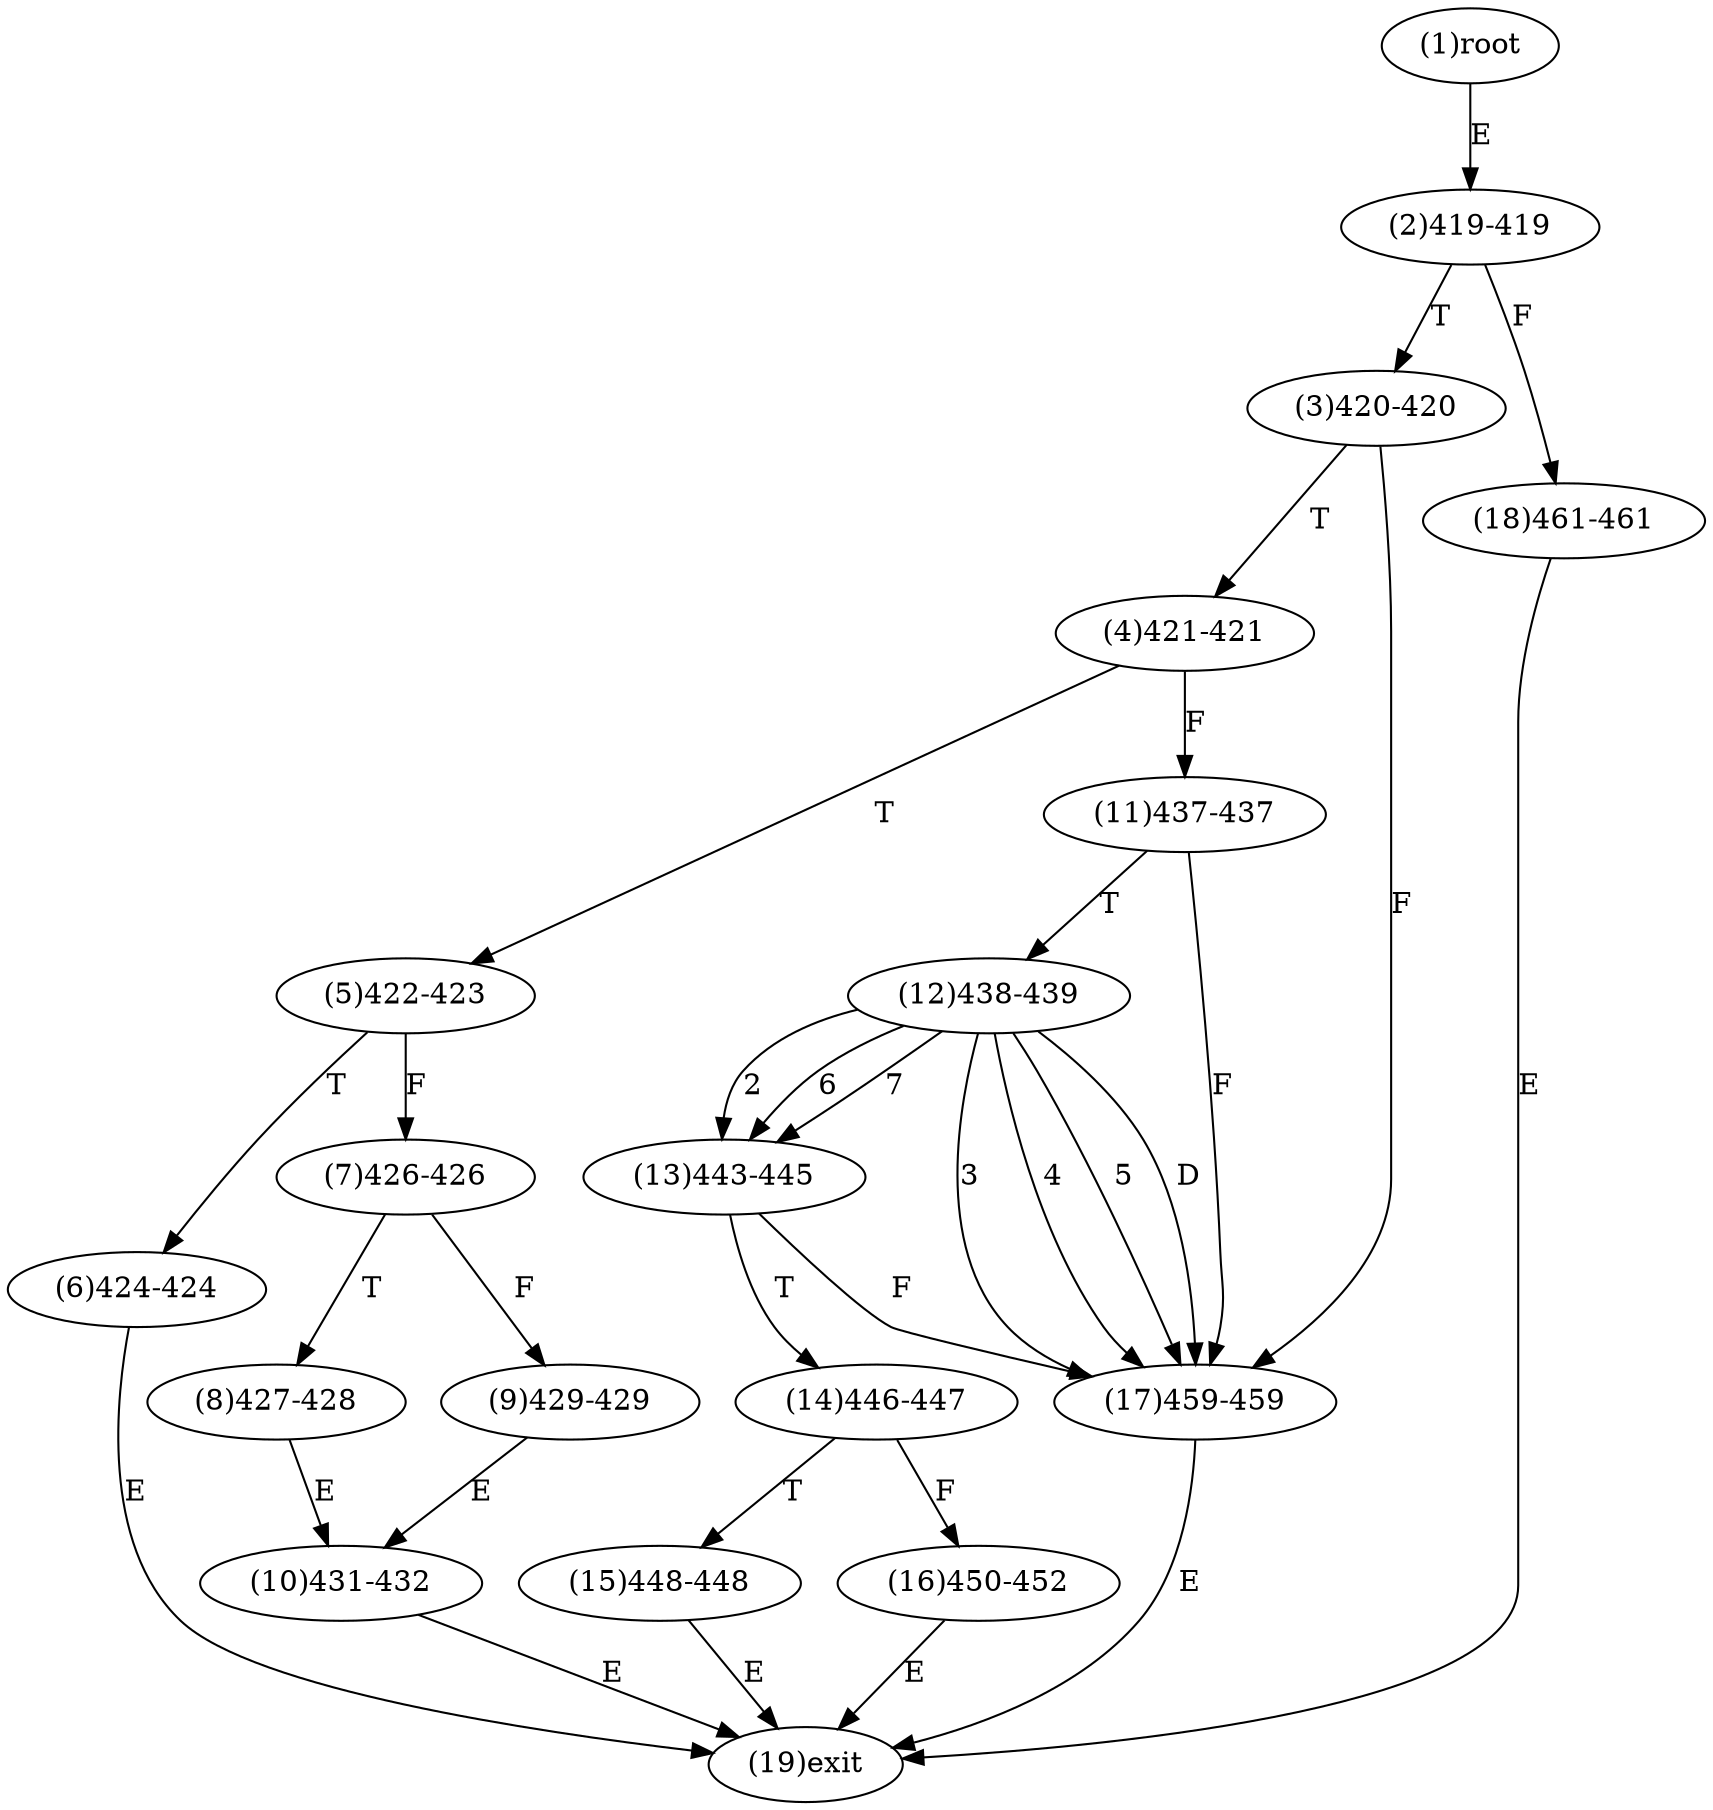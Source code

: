 digraph "" { 
1[ label="(1)root"];
2[ label="(2)419-419"];
3[ label="(3)420-420"];
4[ label="(4)421-421"];
5[ label="(5)422-423"];
6[ label="(6)424-424"];
7[ label="(7)426-426"];
8[ label="(8)427-428"];
9[ label="(9)429-429"];
10[ label="(10)431-432"];
11[ label="(11)437-437"];
12[ label="(12)438-439"];
13[ label="(13)443-445"];
14[ label="(14)446-447"];
15[ label="(15)448-448"];
17[ label="(17)459-459"];
16[ label="(16)450-452"];
19[ label="(19)exit"];
18[ label="(18)461-461"];
1->2[ label="E"];
2->18[ label="F"];
2->3[ label="T"];
3->17[ label="F"];
3->4[ label="T"];
4->11[ label="F"];
4->5[ label="T"];
5->7[ label="F"];
5->6[ label="T"];
6->19[ label="E"];
7->9[ label="F"];
7->8[ label="T"];
8->10[ label="E"];
9->10[ label="E"];
10->19[ label="E"];
11->17[ label="F"];
11->12[ label="T"];
12->13[ label="2"];
12->17[ label="3"];
12->17[ label="4"];
12->17[ label="5"];
12->13[ label="6"];
12->13[ label="7"];
12->17[ label="D"];
13->17[ label="F"];
13->14[ label="T"];
14->16[ label="F"];
14->15[ label="T"];
15->19[ label="E"];
16->19[ label="E"];
17->19[ label="E"];
18->19[ label="E"];
}
